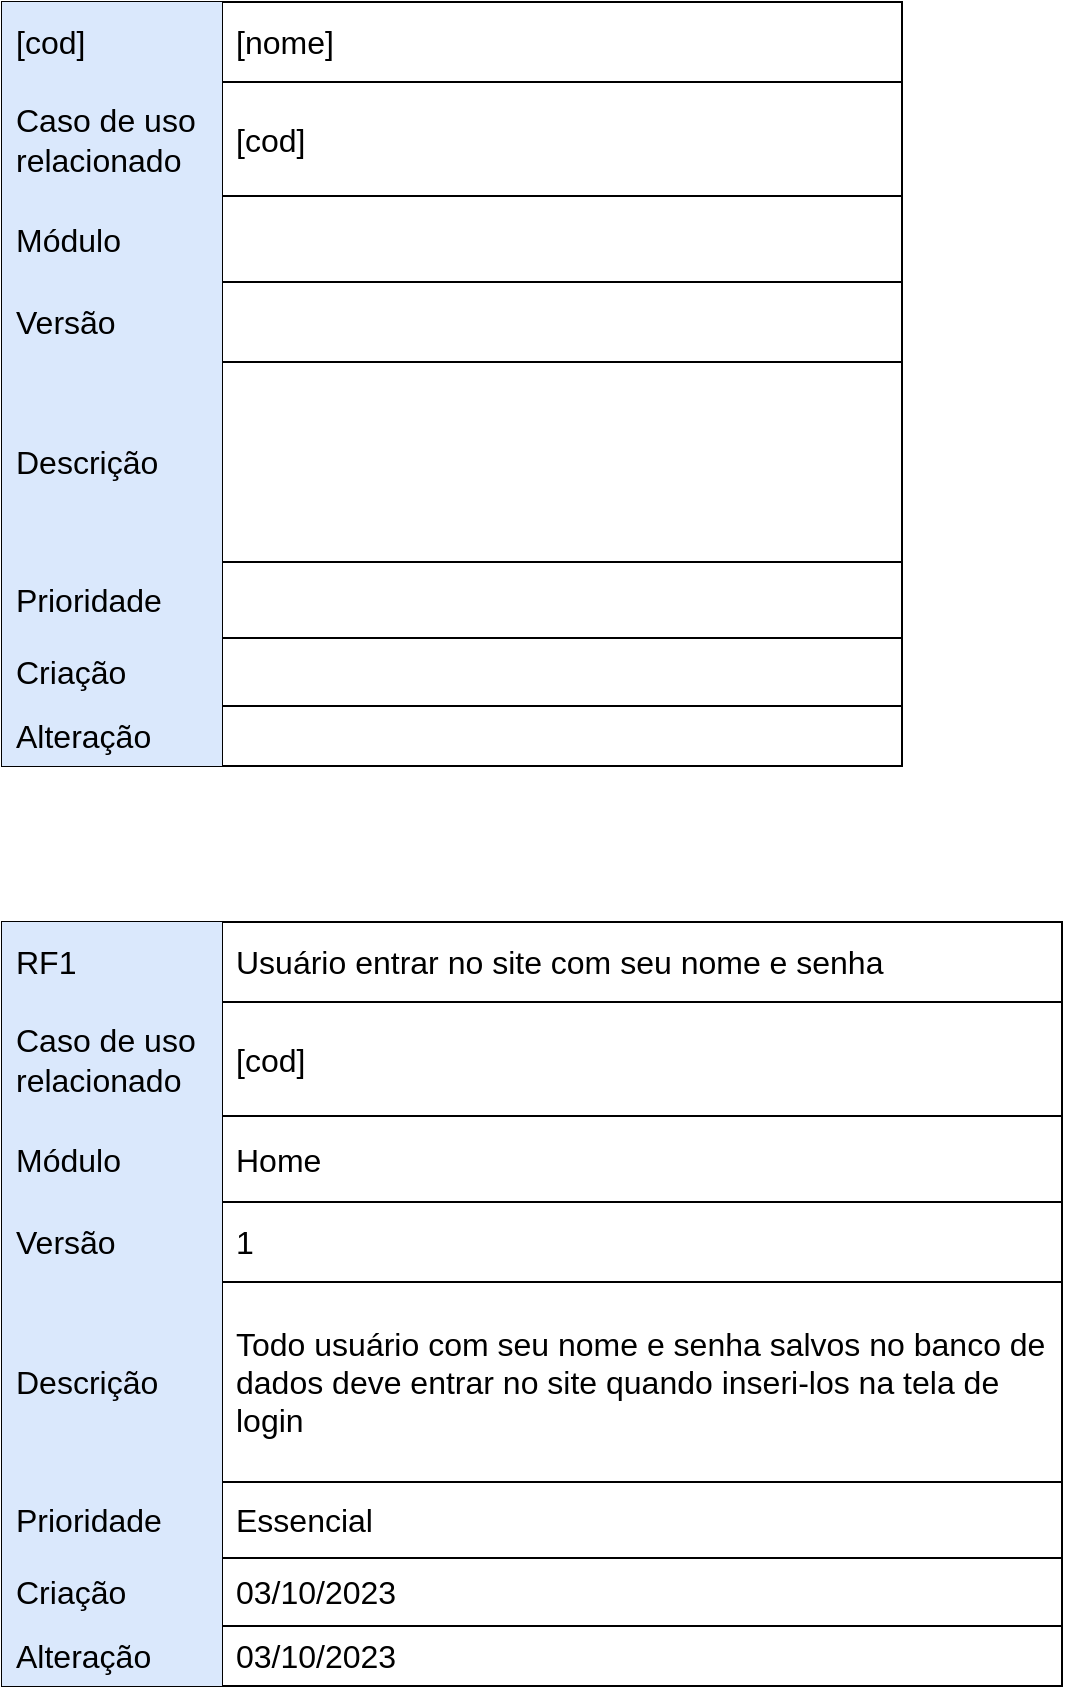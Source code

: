 <mxfile version="22.0.2" type="github">
  <diagram name="Página-1" id="r7mQsRADkBo8ca78ZAh8">
    <mxGraphModel dx="781" dy="1062" grid="1" gridSize="10" guides="1" tooltips="1" connect="1" arrows="1" fold="1" page="1" pageScale="1" pageWidth="827" pageHeight="1169" math="0" shadow="0">
      <root>
        <mxCell id="0" />
        <mxCell id="1" parent="0" />
        <mxCell id="fcUa6MSl2Eap4v_tixiq-1" value="" style="shape=table;startSize=0;container=1;collapsible=0;childLayout=tableLayout;fontSize=16;align=left;spacingLeft=0;" vertex="1" parent="1">
          <mxGeometry x="110" y="90" width="450" height="382.0" as="geometry" />
        </mxCell>
        <mxCell id="fcUa6MSl2Eap4v_tixiq-6" value="" style="shape=tableRow;horizontal=0;startSize=0;swimlaneHead=0;swimlaneBody=0;strokeColor=inherit;top=0;left=0;bottom=0;right=0;collapsible=0;dropTarget=0;fillColor=none;points=[[0,0.5],[1,0.5]];portConstraint=eastwest;fontSize=16;" vertex="1" parent="fcUa6MSl2Eap4v_tixiq-1">
          <mxGeometry width="450" height="40" as="geometry" />
        </mxCell>
        <mxCell id="fcUa6MSl2Eap4v_tixiq-7" value="[cod]" style="shape=partialRectangle;html=1;whiteSpace=wrap;connectable=0;strokeColor=#6c8ebf;overflow=hidden;fillColor=#dae8fc;top=0;left=0;bottom=0;right=0;pointerEvents=1;fontSize=16;align=left;spacingLeft=5;" vertex="1" parent="fcUa6MSl2Eap4v_tixiq-6">
          <mxGeometry width="110" height="40" as="geometry">
            <mxRectangle width="110" height="40" as="alternateBounds" />
          </mxGeometry>
        </mxCell>
        <mxCell id="fcUa6MSl2Eap4v_tixiq-8" value="[nome]" style="shape=partialRectangle;html=1;whiteSpace=wrap;connectable=0;strokeColor=inherit;overflow=hidden;fillColor=none;top=0;left=0;bottom=0;right=0;pointerEvents=1;fontSize=16;align=left;spacingLeft=5;" vertex="1" parent="fcUa6MSl2Eap4v_tixiq-6">
          <mxGeometry x="110" width="340" height="40" as="geometry">
            <mxRectangle width="340" height="40" as="alternateBounds" />
          </mxGeometry>
        </mxCell>
        <mxCell id="fcUa6MSl2Eap4v_tixiq-17" style="shape=tableRow;horizontal=0;startSize=0;swimlaneHead=0;swimlaneBody=0;strokeColor=inherit;top=0;left=0;bottom=0;right=0;collapsible=0;dropTarget=0;fillColor=none;points=[[0,0.5],[1,0.5]];portConstraint=eastwest;fontSize=16;" vertex="1" parent="fcUa6MSl2Eap4v_tixiq-1">
          <mxGeometry y="40" width="450" height="57" as="geometry" />
        </mxCell>
        <mxCell id="fcUa6MSl2Eap4v_tixiq-18" value="Caso de uso relacionado" style="shape=partialRectangle;html=1;whiteSpace=wrap;connectable=0;strokeColor=#6c8ebf;overflow=hidden;fillColor=#dae8fc;top=0;left=0;bottom=0;right=0;pointerEvents=1;fontSize=16;align=left;spacingLeft=5;" vertex="1" parent="fcUa6MSl2Eap4v_tixiq-17">
          <mxGeometry width="110" height="57" as="geometry">
            <mxRectangle width="110" height="57" as="alternateBounds" />
          </mxGeometry>
        </mxCell>
        <mxCell id="fcUa6MSl2Eap4v_tixiq-19" value="[cod]" style="shape=partialRectangle;html=1;whiteSpace=wrap;connectable=0;strokeColor=inherit;overflow=hidden;fillColor=none;top=0;left=0;bottom=0;right=0;pointerEvents=1;fontSize=16;align=left;spacingLeft=5;" vertex="1" parent="fcUa6MSl2Eap4v_tixiq-17">
          <mxGeometry x="110" width="340" height="57" as="geometry">
            <mxRectangle width="340" height="57" as="alternateBounds" />
          </mxGeometry>
        </mxCell>
        <mxCell id="fcUa6MSl2Eap4v_tixiq-29" style="shape=tableRow;horizontal=0;startSize=0;swimlaneHead=0;swimlaneBody=0;strokeColor=inherit;top=0;left=0;bottom=0;right=0;collapsible=0;dropTarget=0;fillColor=none;points=[[0,0.5],[1,0.5]];portConstraint=eastwest;fontSize=16;" vertex="1" parent="fcUa6MSl2Eap4v_tixiq-1">
          <mxGeometry y="97" width="450" height="43" as="geometry" />
        </mxCell>
        <mxCell id="fcUa6MSl2Eap4v_tixiq-30" value="Módulo" style="shape=partialRectangle;html=1;whiteSpace=wrap;connectable=0;strokeColor=#6c8ebf;overflow=hidden;fillColor=#dae8fc;top=0;left=0;bottom=0;right=0;pointerEvents=1;fontSize=16;align=left;spacingLeft=5;" vertex="1" parent="fcUa6MSl2Eap4v_tixiq-29">
          <mxGeometry width="110" height="43" as="geometry">
            <mxRectangle width="110" height="43" as="alternateBounds" />
          </mxGeometry>
        </mxCell>
        <mxCell id="fcUa6MSl2Eap4v_tixiq-31" style="shape=partialRectangle;html=1;whiteSpace=wrap;connectable=0;strokeColor=inherit;overflow=hidden;fillColor=none;top=0;left=0;bottom=0;right=0;pointerEvents=1;fontSize=16;align=left;spacingLeft=5;" vertex="1" parent="fcUa6MSl2Eap4v_tixiq-29">
          <mxGeometry x="110" width="340" height="43" as="geometry">
            <mxRectangle width="340" height="43" as="alternateBounds" />
          </mxGeometry>
        </mxCell>
        <mxCell id="fcUa6MSl2Eap4v_tixiq-20" style="shape=tableRow;horizontal=0;startSize=0;swimlaneHead=0;swimlaneBody=0;strokeColor=inherit;top=0;left=0;bottom=0;right=0;collapsible=0;dropTarget=0;fillColor=none;points=[[0,0.5],[1,0.5]];portConstraint=eastwest;fontSize=16;" vertex="1" parent="fcUa6MSl2Eap4v_tixiq-1">
          <mxGeometry y="140" width="450" height="40" as="geometry" />
        </mxCell>
        <mxCell id="fcUa6MSl2Eap4v_tixiq-21" value="Versão" style="shape=partialRectangle;html=1;whiteSpace=wrap;connectable=0;strokeColor=#6c8ebf;overflow=hidden;fillColor=#dae8fc;top=0;left=0;bottom=0;right=0;pointerEvents=1;fontSize=16;align=left;spacingLeft=5;" vertex="1" parent="fcUa6MSl2Eap4v_tixiq-20">
          <mxGeometry width="110" height="40" as="geometry">
            <mxRectangle width="110" height="40" as="alternateBounds" />
          </mxGeometry>
        </mxCell>
        <mxCell id="fcUa6MSl2Eap4v_tixiq-22" style="shape=partialRectangle;html=1;whiteSpace=wrap;connectable=0;strokeColor=inherit;overflow=hidden;fillColor=none;top=0;left=0;bottom=0;right=0;pointerEvents=1;fontSize=16;align=left;spacingLeft=5;" vertex="1" parent="fcUa6MSl2Eap4v_tixiq-20">
          <mxGeometry x="110" width="340" height="40" as="geometry">
            <mxRectangle width="340" height="40" as="alternateBounds" />
          </mxGeometry>
        </mxCell>
        <mxCell id="fcUa6MSl2Eap4v_tixiq-10" value="" style="shape=tableRow;horizontal=0;startSize=0;swimlaneHead=0;swimlaneBody=0;strokeColor=inherit;top=0;left=0;bottom=0;right=0;collapsible=0;dropTarget=0;fillColor=none;points=[[0,0.5],[1,0.5]];portConstraint=eastwest;fontSize=16;" vertex="1" parent="fcUa6MSl2Eap4v_tixiq-1">
          <mxGeometry y="180" width="450" height="100" as="geometry" />
        </mxCell>
        <mxCell id="fcUa6MSl2Eap4v_tixiq-11" value="Descrição" style="shape=partialRectangle;html=1;whiteSpace=wrap;connectable=0;strokeColor=#6c8ebf;overflow=hidden;fillColor=#dae8fc;top=0;left=0;bottom=0;right=0;pointerEvents=1;fontSize=16;align=left;spacingLeft=5;" vertex="1" parent="fcUa6MSl2Eap4v_tixiq-10">
          <mxGeometry width="110" height="100" as="geometry">
            <mxRectangle width="110" height="100" as="alternateBounds" />
          </mxGeometry>
        </mxCell>
        <mxCell id="fcUa6MSl2Eap4v_tixiq-12" value="" style="shape=partialRectangle;html=1;whiteSpace=wrap;connectable=0;strokeColor=inherit;overflow=hidden;fillColor=none;top=0;left=0;bottom=0;right=0;pointerEvents=1;fontSize=16;align=left;spacingLeft=5;" vertex="1" parent="fcUa6MSl2Eap4v_tixiq-10">
          <mxGeometry x="110" width="340" height="100" as="geometry">
            <mxRectangle width="340" height="100" as="alternateBounds" />
          </mxGeometry>
        </mxCell>
        <mxCell id="fcUa6MSl2Eap4v_tixiq-2" value="" style="shape=tableRow;horizontal=0;startSize=0;swimlaneHead=0;swimlaneBody=0;strokeColor=inherit;top=0;left=0;bottom=0;right=0;collapsible=0;dropTarget=0;fillColor=none;points=[[0,0.5],[1,0.5]];portConstraint=eastwest;fontSize=16;" vertex="1" parent="fcUa6MSl2Eap4v_tixiq-1">
          <mxGeometry y="280" width="450" height="38" as="geometry" />
        </mxCell>
        <mxCell id="fcUa6MSl2Eap4v_tixiq-3" value="Prioridade" style="shape=partialRectangle;html=1;whiteSpace=wrap;connectable=0;strokeColor=#6c8ebf;overflow=hidden;fillColor=#dae8fc;top=0;left=0;bottom=0;right=0;pointerEvents=1;fontSize=16;align=left;spacingLeft=5;" vertex="1" parent="fcUa6MSl2Eap4v_tixiq-2">
          <mxGeometry width="110" height="38" as="geometry">
            <mxRectangle width="110" height="38" as="alternateBounds" />
          </mxGeometry>
        </mxCell>
        <mxCell id="fcUa6MSl2Eap4v_tixiq-4" value="" style="shape=partialRectangle;html=1;whiteSpace=wrap;connectable=0;strokeColor=inherit;overflow=hidden;fillColor=none;top=0;left=0;bottom=0;right=0;pointerEvents=1;fontSize=16;align=left;spacingLeft=5;" vertex="1" parent="fcUa6MSl2Eap4v_tixiq-2">
          <mxGeometry x="110" width="340" height="38" as="geometry">
            <mxRectangle width="340" height="38" as="alternateBounds" />
          </mxGeometry>
        </mxCell>
        <mxCell id="fcUa6MSl2Eap4v_tixiq-23" style="shape=tableRow;horizontal=0;startSize=0;swimlaneHead=0;swimlaneBody=0;strokeColor=inherit;top=0;left=0;bottom=0;right=0;collapsible=0;dropTarget=0;fillColor=none;points=[[0,0.5],[1,0.5]];portConstraint=eastwest;fontSize=16;" vertex="1" parent="fcUa6MSl2Eap4v_tixiq-1">
          <mxGeometry y="318" width="450" height="34" as="geometry" />
        </mxCell>
        <mxCell id="fcUa6MSl2Eap4v_tixiq-24" value="Criação" style="shape=partialRectangle;html=1;whiteSpace=wrap;connectable=0;strokeColor=#6c8ebf;overflow=hidden;fillColor=#dae8fc;top=0;left=0;bottom=0;right=0;pointerEvents=1;fontSize=16;align=left;spacingLeft=5;" vertex="1" parent="fcUa6MSl2Eap4v_tixiq-23">
          <mxGeometry width="110" height="34" as="geometry">
            <mxRectangle width="110" height="34" as="alternateBounds" />
          </mxGeometry>
        </mxCell>
        <mxCell id="fcUa6MSl2Eap4v_tixiq-25" style="shape=partialRectangle;html=1;whiteSpace=wrap;connectable=0;strokeColor=inherit;overflow=hidden;fillColor=none;top=0;left=0;bottom=0;right=0;pointerEvents=1;fontSize=16;align=left;spacingLeft=5;" vertex="1" parent="fcUa6MSl2Eap4v_tixiq-23">
          <mxGeometry x="110" width="340" height="34" as="geometry">
            <mxRectangle width="340" height="34" as="alternateBounds" />
          </mxGeometry>
        </mxCell>
        <mxCell id="fcUa6MSl2Eap4v_tixiq-26" style="shape=tableRow;horizontal=0;startSize=0;swimlaneHead=0;swimlaneBody=0;strokeColor=inherit;top=0;left=0;bottom=0;right=0;collapsible=0;dropTarget=0;fillColor=none;points=[[0,0.5],[1,0.5]];portConstraint=eastwest;fontSize=16;" vertex="1" parent="fcUa6MSl2Eap4v_tixiq-1">
          <mxGeometry y="352" width="450" height="30" as="geometry" />
        </mxCell>
        <mxCell id="fcUa6MSl2Eap4v_tixiq-27" value="Alteração" style="shape=partialRectangle;html=1;whiteSpace=wrap;connectable=0;strokeColor=#6c8ebf;overflow=hidden;fillColor=#dae8fc;top=0;left=0;bottom=0;right=0;pointerEvents=1;fontSize=16;align=left;spacingLeft=5;" vertex="1" parent="fcUa6MSl2Eap4v_tixiq-26">
          <mxGeometry width="110" height="30" as="geometry">
            <mxRectangle width="110" height="30" as="alternateBounds" />
          </mxGeometry>
        </mxCell>
        <mxCell id="fcUa6MSl2Eap4v_tixiq-28" style="shape=partialRectangle;html=1;whiteSpace=wrap;connectable=0;strokeColor=inherit;overflow=hidden;fillColor=none;top=0;left=0;bottom=0;right=0;pointerEvents=1;fontSize=16;align=left;spacingLeft=5;" vertex="1" parent="fcUa6MSl2Eap4v_tixiq-26">
          <mxGeometry x="110" width="340" height="30" as="geometry">
            <mxRectangle width="340" height="30" as="alternateBounds" />
          </mxGeometry>
        </mxCell>
        <mxCell id="fcUa6MSl2Eap4v_tixiq-32" value="" style="shape=table;startSize=0;container=1;collapsible=0;childLayout=tableLayout;fontSize=16;align=left;spacingLeft=0;" vertex="1" parent="1">
          <mxGeometry x="110" y="550" width="530" height="382.0" as="geometry" />
        </mxCell>
        <mxCell id="fcUa6MSl2Eap4v_tixiq-33" value="" style="shape=tableRow;horizontal=0;startSize=0;swimlaneHead=0;swimlaneBody=0;strokeColor=inherit;top=0;left=0;bottom=0;right=0;collapsible=0;dropTarget=0;fillColor=none;points=[[0,0.5],[1,0.5]];portConstraint=eastwest;fontSize=16;" vertex="1" parent="fcUa6MSl2Eap4v_tixiq-32">
          <mxGeometry width="530" height="40" as="geometry" />
        </mxCell>
        <mxCell id="fcUa6MSl2Eap4v_tixiq-34" value="RF1" style="shape=partialRectangle;html=1;whiteSpace=wrap;connectable=0;strokeColor=#6c8ebf;overflow=hidden;fillColor=#dae8fc;top=0;left=0;bottom=0;right=0;pointerEvents=1;fontSize=16;align=left;spacingLeft=5;" vertex="1" parent="fcUa6MSl2Eap4v_tixiq-33">
          <mxGeometry width="110" height="40" as="geometry">
            <mxRectangle width="110" height="40" as="alternateBounds" />
          </mxGeometry>
        </mxCell>
        <mxCell id="fcUa6MSl2Eap4v_tixiq-35" value="Usuário entrar no site com seu nome e senha&amp;nbsp;&amp;nbsp;" style="shape=partialRectangle;html=1;whiteSpace=wrap;connectable=0;strokeColor=inherit;overflow=hidden;fillColor=none;top=0;left=0;bottom=0;right=0;pointerEvents=1;fontSize=16;align=left;spacingLeft=5;" vertex="1" parent="fcUa6MSl2Eap4v_tixiq-33">
          <mxGeometry x="110" width="420" height="40" as="geometry">
            <mxRectangle width="420" height="40" as="alternateBounds" />
          </mxGeometry>
        </mxCell>
        <mxCell id="fcUa6MSl2Eap4v_tixiq-36" style="shape=tableRow;horizontal=0;startSize=0;swimlaneHead=0;swimlaneBody=0;strokeColor=inherit;top=0;left=0;bottom=0;right=0;collapsible=0;dropTarget=0;fillColor=none;points=[[0,0.5],[1,0.5]];portConstraint=eastwest;fontSize=16;" vertex="1" parent="fcUa6MSl2Eap4v_tixiq-32">
          <mxGeometry y="40" width="530" height="57" as="geometry" />
        </mxCell>
        <mxCell id="fcUa6MSl2Eap4v_tixiq-37" value="Caso de uso relacionado" style="shape=partialRectangle;html=1;whiteSpace=wrap;connectable=0;strokeColor=#6c8ebf;overflow=hidden;fillColor=#dae8fc;top=0;left=0;bottom=0;right=0;pointerEvents=1;fontSize=16;align=left;spacingLeft=5;" vertex="1" parent="fcUa6MSl2Eap4v_tixiq-36">
          <mxGeometry width="110" height="57" as="geometry">
            <mxRectangle width="110" height="57" as="alternateBounds" />
          </mxGeometry>
        </mxCell>
        <mxCell id="fcUa6MSl2Eap4v_tixiq-38" value="[cod]" style="shape=partialRectangle;html=1;whiteSpace=wrap;connectable=0;strokeColor=inherit;overflow=hidden;fillColor=none;top=0;left=0;bottom=0;right=0;pointerEvents=1;fontSize=16;align=left;spacingLeft=5;" vertex="1" parent="fcUa6MSl2Eap4v_tixiq-36">
          <mxGeometry x="110" width="420" height="57" as="geometry">
            <mxRectangle width="420" height="57" as="alternateBounds" />
          </mxGeometry>
        </mxCell>
        <mxCell id="fcUa6MSl2Eap4v_tixiq-39" style="shape=tableRow;horizontal=0;startSize=0;swimlaneHead=0;swimlaneBody=0;strokeColor=inherit;top=0;left=0;bottom=0;right=0;collapsible=0;dropTarget=0;fillColor=none;points=[[0,0.5],[1,0.5]];portConstraint=eastwest;fontSize=16;" vertex="1" parent="fcUa6MSl2Eap4v_tixiq-32">
          <mxGeometry y="97" width="530" height="43" as="geometry" />
        </mxCell>
        <mxCell id="fcUa6MSl2Eap4v_tixiq-40" value="Módulo" style="shape=partialRectangle;html=1;whiteSpace=wrap;connectable=0;strokeColor=#6c8ebf;overflow=hidden;fillColor=#dae8fc;top=0;left=0;bottom=0;right=0;pointerEvents=1;fontSize=16;align=left;spacingLeft=5;" vertex="1" parent="fcUa6MSl2Eap4v_tixiq-39">
          <mxGeometry width="110" height="43" as="geometry">
            <mxRectangle width="110" height="43" as="alternateBounds" />
          </mxGeometry>
        </mxCell>
        <mxCell id="fcUa6MSl2Eap4v_tixiq-41" value="Home" style="shape=partialRectangle;html=1;whiteSpace=wrap;connectable=0;strokeColor=inherit;overflow=hidden;fillColor=none;top=0;left=0;bottom=0;right=0;pointerEvents=1;fontSize=16;align=left;spacingLeft=5;" vertex="1" parent="fcUa6MSl2Eap4v_tixiq-39">
          <mxGeometry x="110" width="420" height="43" as="geometry">
            <mxRectangle width="420" height="43" as="alternateBounds" />
          </mxGeometry>
        </mxCell>
        <mxCell id="fcUa6MSl2Eap4v_tixiq-42" style="shape=tableRow;horizontal=0;startSize=0;swimlaneHead=0;swimlaneBody=0;strokeColor=inherit;top=0;left=0;bottom=0;right=0;collapsible=0;dropTarget=0;fillColor=none;points=[[0,0.5],[1,0.5]];portConstraint=eastwest;fontSize=16;" vertex="1" parent="fcUa6MSl2Eap4v_tixiq-32">
          <mxGeometry y="140" width="530" height="40" as="geometry" />
        </mxCell>
        <mxCell id="fcUa6MSl2Eap4v_tixiq-43" value="Versão" style="shape=partialRectangle;html=1;whiteSpace=wrap;connectable=0;strokeColor=#6c8ebf;overflow=hidden;fillColor=#dae8fc;top=0;left=0;bottom=0;right=0;pointerEvents=1;fontSize=16;align=left;spacingLeft=5;" vertex="1" parent="fcUa6MSl2Eap4v_tixiq-42">
          <mxGeometry width="110" height="40" as="geometry">
            <mxRectangle width="110" height="40" as="alternateBounds" />
          </mxGeometry>
        </mxCell>
        <mxCell id="fcUa6MSl2Eap4v_tixiq-44" value="1" style="shape=partialRectangle;html=1;whiteSpace=wrap;connectable=0;strokeColor=inherit;overflow=hidden;fillColor=none;top=0;left=0;bottom=0;right=0;pointerEvents=1;fontSize=16;align=left;spacingLeft=5;" vertex="1" parent="fcUa6MSl2Eap4v_tixiq-42">
          <mxGeometry x="110" width="420" height="40" as="geometry">
            <mxRectangle width="420" height="40" as="alternateBounds" />
          </mxGeometry>
        </mxCell>
        <mxCell id="fcUa6MSl2Eap4v_tixiq-45" value="" style="shape=tableRow;horizontal=0;startSize=0;swimlaneHead=0;swimlaneBody=0;strokeColor=inherit;top=0;left=0;bottom=0;right=0;collapsible=0;dropTarget=0;fillColor=none;points=[[0,0.5],[1,0.5]];portConstraint=eastwest;fontSize=16;" vertex="1" parent="fcUa6MSl2Eap4v_tixiq-32">
          <mxGeometry y="180" width="530" height="100" as="geometry" />
        </mxCell>
        <mxCell id="fcUa6MSl2Eap4v_tixiq-46" value="Descrição" style="shape=partialRectangle;html=1;whiteSpace=wrap;connectable=0;strokeColor=#6c8ebf;overflow=hidden;fillColor=#dae8fc;top=0;left=0;bottom=0;right=0;pointerEvents=1;fontSize=16;align=left;spacingLeft=5;" vertex="1" parent="fcUa6MSl2Eap4v_tixiq-45">
          <mxGeometry width="110" height="100" as="geometry">
            <mxRectangle width="110" height="100" as="alternateBounds" />
          </mxGeometry>
        </mxCell>
        <mxCell id="fcUa6MSl2Eap4v_tixiq-47" value="Todo usuário com seu nome e senha salvos no banco de dados deve entrar no site quando inseri-los na tela de login" style="shape=partialRectangle;html=1;whiteSpace=wrap;connectable=0;strokeColor=inherit;overflow=hidden;fillColor=none;top=0;left=0;bottom=0;right=0;pointerEvents=1;fontSize=16;align=left;spacingLeft=5;" vertex="1" parent="fcUa6MSl2Eap4v_tixiq-45">
          <mxGeometry x="110" width="420" height="100" as="geometry">
            <mxRectangle width="420" height="100" as="alternateBounds" />
          </mxGeometry>
        </mxCell>
        <mxCell id="fcUa6MSl2Eap4v_tixiq-48" value="" style="shape=tableRow;horizontal=0;startSize=0;swimlaneHead=0;swimlaneBody=0;strokeColor=inherit;top=0;left=0;bottom=0;right=0;collapsible=0;dropTarget=0;fillColor=none;points=[[0,0.5],[1,0.5]];portConstraint=eastwest;fontSize=16;" vertex="1" parent="fcUa6MSl2Eap4v_tixiq-32">
          <mxGeometry y="280" width="530" height="38" as="geometry" />
        </mxCell>
        <mxCell id="fcUa6MSl2Eap4v_tixiq-49" value="Prioridade" style="shape=partialRectangle;html=1;whiteSpace=wrap;connectable=0;strokeColor=#6c8ebf;overflow=hidden;fillColor=#dae8fc;top=0;left=0;bottom=0;right=0;pointerEvents=1;fontSize=16;align=left;spacingLeft=5;" vertex="1" parent="fcUa6MSl2Eap4v_tixiq-48">
          <mxGeometry width="110" height="38" as="geometry">
            <mxRectangle width="110" height="38" as="alternateBounds" />
          </mxGeometry>
        </mxCell>
        <mxCell id="fcUa6MSl2Eap4v_tixiq-50" value="Essencial" style="shape=partialRectangle;html=1;whiteSpace=wrap;connectable=0;strokeColor=inherit;overflow=hidden;fillColor=none;top=0;left=0;bottom=0;right=0;pointerEvents=1;fontSize=16;align=left;spacingLeft=5;" vertex="1" parent="fcUa6MSl2Eap4v_tixiq-48">
          <mxGeometry x="110" width="420" height="38" as="geometry">
            <mxRectangle width="420" height="38" as="alternateBounds" />
          </mxGeometry>
        </mxCell>
        <mxCell id="fcUa6MSl2Eap4v_tixiq-51" style="shape=tableRow;horizontal=0;startSize=0;swimlaneHead=0;swimlaneBody=0;strokeColor=inherit;top=0;left=0;bottom=0;right=0;collapsible=0;dropTarget=0;fillColor=none;points=[[0,0.5],[1,0.5]];portConstraint=eastwest;fontSize=16;" vertex="1" parent="fcUa6MSl2Eap4v_tixiq-32">
          <mxGeometry y="318" width="530" height="34" as="geometry" />
        </mxCell>
        <mxCell id="fcUa6MSl2Eap4v_tixiq-52" value="Criação" style="shape=partialRectangle;html=1;whiteSpace=wrap;connectable=0;strokeColor=#6c8ebf;overflow=hidden;fillColor=#dae8fc;top=0;left=0;bottom=0;right=0;pointerEvents=1;fontSize=16;align=left;spacingLeft=5;" vertex="1" parent="fcUa6MSl2Eap4v_tixiq-51">
          <mxGeometry width="110" height="34" as="geometry">
            <mxRectangle width="110" height="34" as="alternateBounds" />
          </mxGeometry>
        </mxCell>
        <mxCell id="fcUa6MSl2Eap4v_tixiq-53" value="03/10/2023" style="shape=partialRectangle;html=1;whiteSpace=wrap;connectable=0;strokeColor=inherit;overflow=hidden;fillColor=none;top=0;left=0;bottom=0;right=0;pointerEvents=1;fontSize=16;align=left;spacingLeft=5;" vertex="1" parent="fcUa6MSl2Eap4v_tixiq-51">
          <mxGeometry x="110" width="420" height="34" as="geometry">
            <mxRectangle width="420" height="34" as="alternateBounds" />
          </mxGeometry>
        </mxCell>
        <mxCell id="fcUa6MSl2Eap4v_tixiq-54" style="shape=tableRow;horizontal=0;startSize=0;swimlaneHead=0;swimlaneBody=0;strokeColor=inherit;top=0;left=0;bottom=0;right=0;collapsible=0;dropTarget=0;fillColor=none;points=[[0,0.5],[1,0.5]];portConstraint=eastwest;fontSize=16;" vertex="1" parent="fcUa6MSl2Eap4v_tixiq-32">
          <mxGeometry y="352" width="530" height="30" as="geometry" />
        </mxCell>
        <mxCell id="fcUa6MSl2Eap4v_tixiq-55" value="Alteração" style="shape=partialRectangle;html=1;whiteSpace=wrap;connectable=0;strokeColor=#6c8ebf;overflow=hidden;fillColor=#dae8fc;top=0;left=0;bottom=0;right=0;pointerEvents=1;fontSize=16;align=left;spacingLeft=5;" vertex="1" parent="fcUa6MSl2Eap4v_tixiq-54">
          <mxGeometry width="110" height="30" as="geometry">
            <mxRectangle width="110" height="30" as="alternateBounds" />
          </mxGeometry>
        </mxCell>
        <mxCell id="fcUa6MSl2Eap4v_tixiq-56" value="03/10/2023" style="shape=partialRectangle;html=1;whiteSpace=wrap;connectable=0;strokeColor=inherit;overflow=hidden;fillColor=none;top=0;left=0;bottom=0;right=0;pointerEvents=1;fontSize=16;align=left;spacingLeft=5;" vertex="1" parent="fcUa6MSl2Eap4v_tixiq-54">
          <mxGeometry x="110" width="420" height="30" as="geometry">
            <mxRectangle width="420" height="30" as="alternateBounds" />
          </mxGeometry>
        </mxCell>
      </root>
    </mxGraphModel>
  </diagram>
</mxfile>
